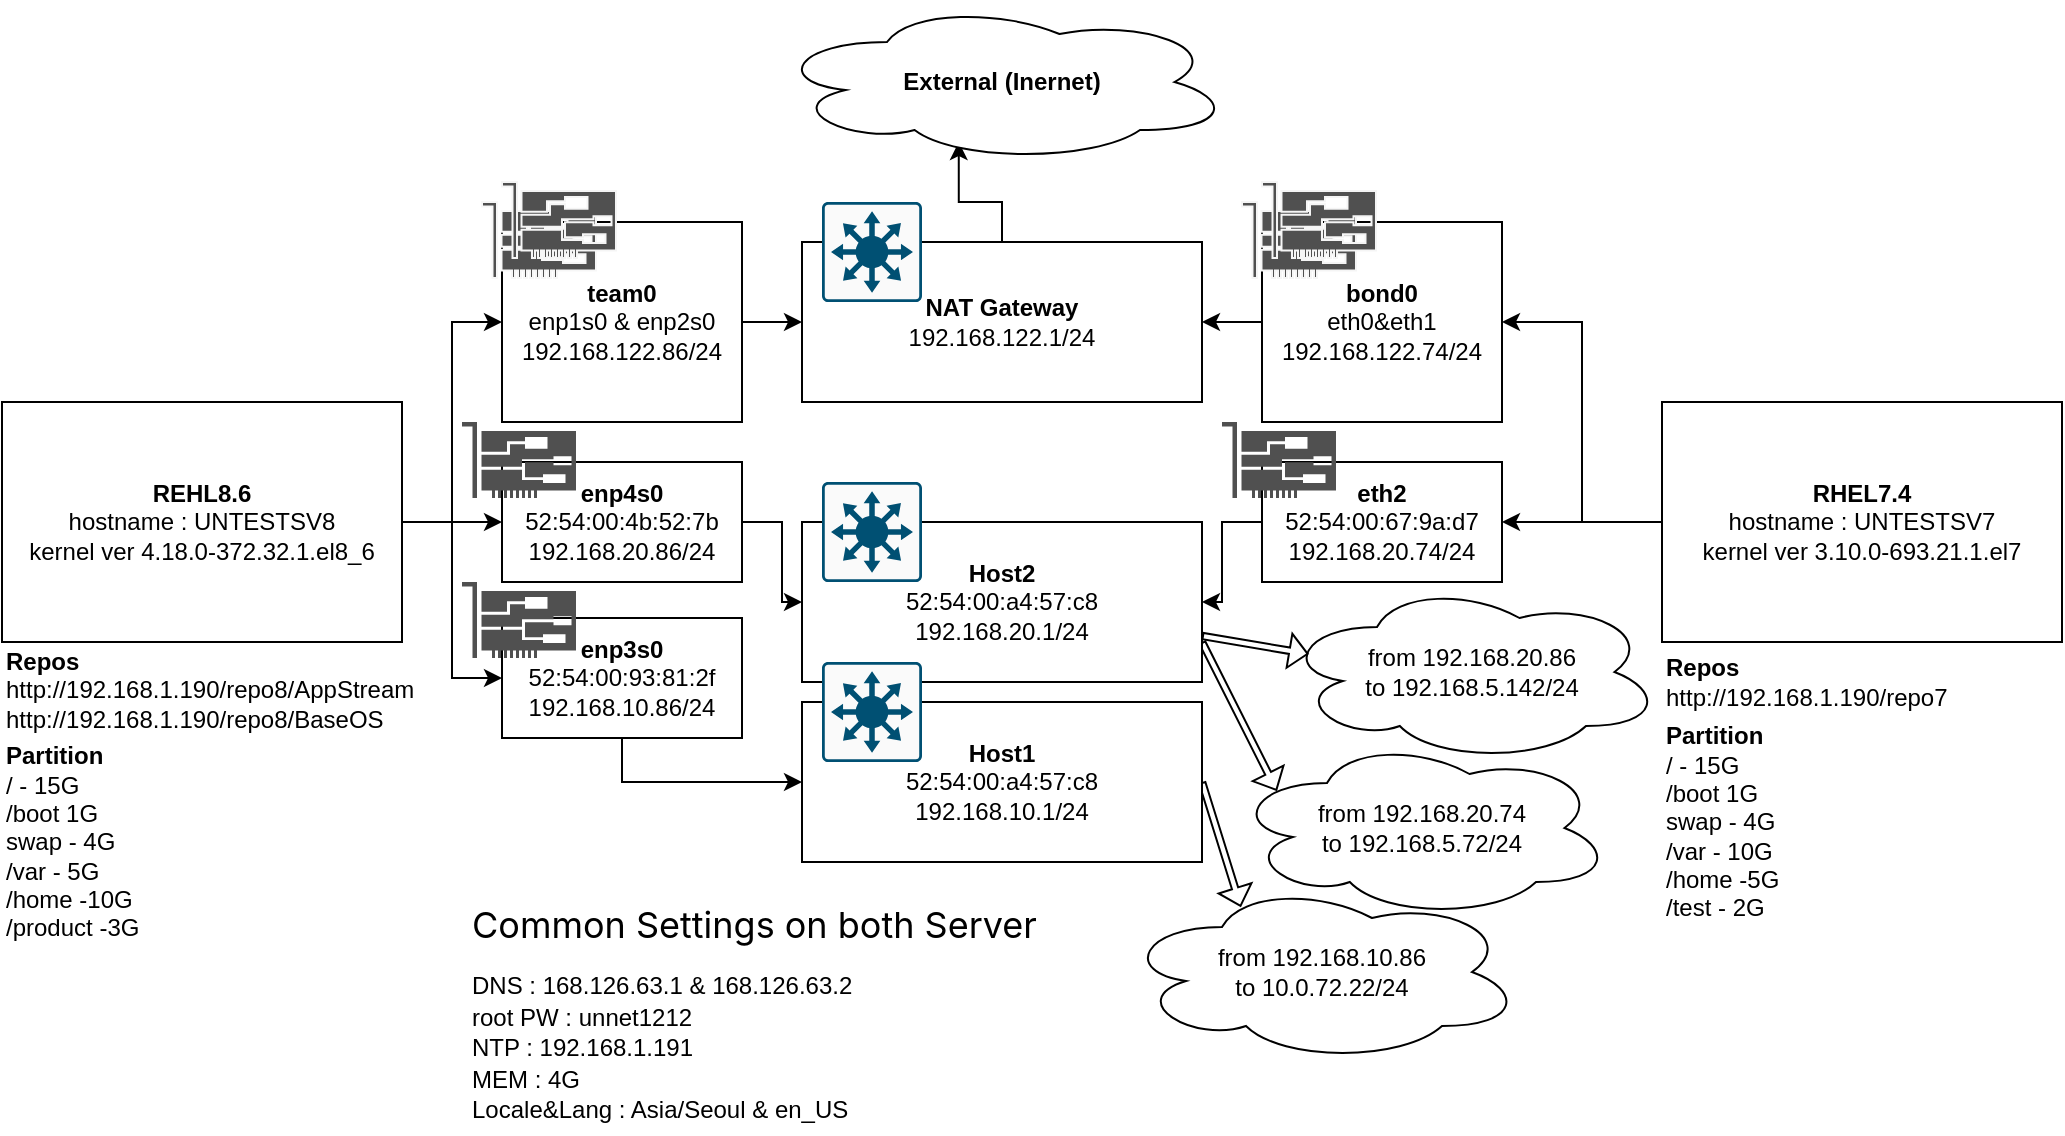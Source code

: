 <mxfile version="20.6.0" type="github">
  <diagram id="3-aWnPjAAtXSHg9XjmKd" name="페이지-1">
    <mxGraphModel dx="1433" dy="922" grid="1" gridSize="10" guides="1" tooltips="1" connect="1" arrows="1" fold="1" page="1" pageScale="1" pageWidth="1169" pageHeight="827" math="0" shadow="0">
      <root>
        <mxCell id="0" />
        <mxCell id="1" parent="0" />
        <mxCell id="oyet4yBadCuPjKH_klJJ-17" style="edgeStyle=orthogonalEdgeStyle;rounded=0;orthogonalLoop=1;jettySize=auto;html=1;exitX=0.5;exitY=0;exitDx=0;exitDy=0;entryX=0.406;entryY=0.875;entryDx=0;entryDy=0;entryPerimeter=0;" parent="1" source="oyet4yBadCuPjKH_klJJ-1" target="oyet4yBadCuPjKH_klJJ-2" edge="1">
          <mxGeometry relative="1" as="geometry" />
        </mxCell>
        <mxCell id="oyet4yBadCuPjKH_klJJ-1" value="&lt;b&gt;NAT Gateway&lt;/b&gt;&lt;br&gt;192.168.122.1/24" style="rounded=0;whiteSpace=wrap;html=1;" parent="1" vertex="1">
          <mxGeometry x="480" y="120" width="200" height="80" as="geometry" />
        </mxCell>
        <mxCell id="oyet4yBadCuPjKH_klJJ-2" value="&lt;b&gt;External (Inernet)&lt;/b&gt;" style="ellipse;shape=cloud;whiteSpace=wrap;html=1;" parent="1" vertex="1">
          <mxGeometry x="465" width="230" height="80" as="geometry" />
        </mxCell>
        <mxCell id="oyet4yBadCuPjKH_klJJ-24" style="edgeStyle=orthogonalEdgeStyle;rounded=0;orthogonalLoop=1;jettySize=auto;html=1;entryX=0;entryY=0.5;entryDx=0;entryDy=0;" parent="1" source="oyet4yBadCuPjKH_klJJ-3" target="oyet4yBadCuPjKH_klJJ-18" edge="1">
          <mxGeometry relative="1" as="geometry" />
        </mxCell>
        <mxCell id="oyet4yBadCuPjKH_klJJ-25" style="edgeStyle=orthogonalEdgeStyle;rounded=0;orthogonalLoop=1;jettySize=auto;html=1;entryX=0;entryY=0.5;entryDx=0;entryDy=0;" parent="1" source="oyet4yBadCuPjKH_klJJ-3" target="oyet4yBadCuPjKH_klJJ-19" edge="1">
          <mxGeometry relative="1" as="geometry" />
        </mxCell>
        <mxCell id="oyet4yBadCuPjKH_klJJ-26" style="edgeStyle=orthogonalEdgeStyle;rounded=0;orthogonalLoop=1;jettySize=auto;html=1;entryX=0;entryY=0.5;entryDx=0;entryDy=0;" parent="1" source="oyet4yBadCuPjKH_klJJ-3" target="oyet4yBadCuPjKH_klJJ-20" edge="1">
          <mxGeometry relative="1" as="geometry" />
        </mxCell>
        <mxCell id="oyet4yBadCuPjKH_klJJ-32" style="edgeStyle=orthogonalEdgeStyle;rounded=0;orthogonalLoop=1;jettySize=auto;html=1;entryX=1;entryY=0.5;entryDx=0;entryDy=0;" parent="1" source="oyet4yBadCuPjKH_klJJ-4" target="oyet4yBadCuPjKH_klJJ-21" edge="1">
          <mxGeometry relative="1" as="geometry" />
        </mxCell>
        <mxCell id="oyet4yBadCuPjKH_klJJ-33" style="edgeStyle=orthogonalEdgeStyle;rounded=0;orthogonalLoop=1;jettySize=auto;html=1;" parent="1" source="oyet4yBadCuPjKH_klJJ-4" target="oyet4yBadCuPjKH_klJJ-22" edge="1">
          <mxGeometry relative="1" as="geometry" />
        </mxCell>
        <mxCell id="oyet4yBadCuPjKH_klJJ-30" style="edgeStyle=orthogonalEdgeStyle;rounded=0;orthogonalLoop=1;jettySize=auto;html=1;" parent="1" source="oyet4yBadCuPjKH_klJJ-18" target="oyet4yBadCuPjKH_klJJ-1" edge="1">
          <mxGeometry relative="1" as="geometry" />
        </mxCell>
        <mxCell id="oyet4yBadCuPjKH_klJJ-29" style="edgeStyle=orthogonalEdgeStyle;rounded=0;orthogonalLoop=1;jettySize=auto;html=1;exitX=0.5;exitY=1;exitDx=0;exitDy=0;entryX=0;entryY=0.5;entryDx=0;entryDy=0;" parent="1" source="oyet4yBadCuPjKH_klJJ-20" target="oyet4yBadCuPjKH_klJJ-7" edge="1">
          <mxGeometry relative="1" as="geometry" />
        </mxCell>
        <mxCell id="oyet4yBadCuPjKH_klJJ-31" style="edgeStyle=orthogonalEdgeStyle;rounded=0;orthogonalLoop=1;jettySize=auto;html=1;entryX=1;entryY=0.5;entryDx=0;entryDy=0;" parent="1" source="oyet4yBadCuPjKH_klJJ-21" target="oyet4yBadCuPjKH_klJJ-1" edge="1">
          <mxGeometry relative="1" as="geometry" />
        </mxCell>
        <mxCell id="oyet4yBadCuPjKH_klJJ-42" value="&lt;h1&gt;&lt;span style=&quot;font-family: -apple-system, BlinkMacSystemFont, &amp;quot;Apple SD Gothic Neo&amp;quot;, helvetica, noto, notojp, notokr, &amp;quot;Microsoft YaHei&amp;quot;, &amp;quot;Malgun Gothic&amp;quot;, &amp;quot;맑은 고딕&amp;quot;, Dotum, 돋움, sans-serif; font-size: 18px; font-weight: 400; background-color: rgb(255, 255, 255);&quot;&gt;Common Settings on both Server&lt;/span&gt;&lt;br&gt;&lt;/h1&gt;&lt;p style=&quot;line-height: 30%;&quot;&gt;DNS : 168.126.63.1 &amp;amp; 168.126.63.2&lt;/p&gt;&lt;p style=&quot;line-height: 30%;&quot;&gt;root PW : unnet1212&lt;/p&gt;&lt;p style=&quot;line-height: 30%;&quot;&gt;NTP : 192.168.1.191&lt;/p&gt;&lt;p style=&quot;line-height: 30%;&quot;&gt;MEM : 4G&lt;/p&gt;&lt;p style=&quot;line-height: 30%;&quot;&gt;Locale&amp;amp;Lang : Asia/Seoul &amp;amp; en_US&lt;/p&gt;" style="text;html=1;strokeColor=none;fillColor=none;spacing=5;spacingTop=-20;whiteSpace=wrap;overflow=hidden;rounded=0;" parent="1" vertex="1">
          <mxGeometry x="310" y="440" width="380" height="126" as="geometry" />
        </mxCell>
        <mxCell id="oyet4yBadCuPjKH_klJJ-52" value="" style="sketch=0;points=[[0.015,0.015,0],[0.985,0.015,0],[0.985,0.985,0],[0.015,0.985,0],[0.25,0,0],[0.5,0,0],[0.75,0,0],[1,0.25,0],[1,0.5,0],[1,0.75,0],[0.75,1,0],[0.5,1,0],[0.25,1,0],[0,0.75,0],[0,0.5,0],[0,0.25,0]];verticalLabelPosition=bottom;html=1;verticalAlign=top;aspect=fixed;align=center;pointerEvents=1;shape=mxgraph.cisco19.rect;prIcon=l3_switch;fillColor=#FAFAFA;strokeColor=#005073;" parent="1" vertex="1">
          <mxGeometry x="490" y="100" width="50" height="50" as="geometry" />
        </mxCell>
        <mxCell id="oyet4yBadCuPjKH_klJJ-27" style="edgeStyle=orthogonalEdgeStyle;rounded=0;orthogonalLoop=1;jettySize=auto;html=1;entryX=0;entryY=0.5;entryDx=0;entryDy=0;" parent="1" source="oyet4yBadCuPjKH_klJJ-19" target="oyet4yBadCuPjKH_klJJ-6" edge="1">
          <mxGeometry relative="1" as="geometry" />
        </mxCell>
        <mxCell id="oyet4yBadCuPjKH_klJJ-36" style="edgeStyle=orthogonalEdgeStyle;rounded=0;orthogonalLoop=1;jettySize=auto;html=1;entryX=1;entryY=0.5;entryDx=0;entryDy=0;" parent="1" source="oyet4yBadCuPjKH_klJJ-22" target="oyet4yBadCuPjKH_klJJ-6" edge="1">
          <mxGeometry relative="1" as="geometry" />
        </mxCell>
        <mxCell id="duNDENm5G7LJU51QfXqs-9" value="" style="group" vertex="1" connectable="0" parent="1">
          <mxGeometry x="80" y="180" width="200" height="290" as="geometry" />
        </mxCell>
        <mxCell id="oyet4yBadCuPjKH_klJJ-3" value="&lt;b&gt;REHL8.6&lt;/b&gt;&lt;br&gt;hostname : UNTESTSV8&lt;br&gt;kernel ver&amp;nbsp;4.18.0-372.32.1.el8_6" style="rounded=0;whiteSpace=wrap;html=1;" parent="duNDENm5G7LJU51QfXqs-9" vertex="1">
          <mxGeometry y="20" width="200" height="120" as="geometry" />
        </mxCell>
        <mxCell id="oyet4yBadCuPjKH_klJJ-43" value="" style="shape=image;html=1;verticalAlign=top;verticalLabelPosition=bottom;labelBackgroundColor=#ffffff;imageAspect=0;aspect=fixed;image=https://cdn1.iconfinder.com/data/icons/Futurosoft%20Icons%200.5.2/128x128/apps/redhat.png" parent="duNDENm5G7LJU51QfXqs-9" vertex="1">
          <mxGeometry x="10" width="60" height="60" as="geometry" />
        </mxCell>
        <mxCell id="duNDENm5G7LJU51QfXqs-7" value="" style="group" vertex="1" connectable="0" parent="duNDENm5G7LJU51QfXqs-9">
          <mxGeometry y="148" width="200" height="142" as="geometry" />
        </mxCell>
        <mxCell id="oyet4yBadCuPjKH_klJJ-55" value="&lt;b&gt;Repos&lt;/b&gt;&lt;br&gt;http://192.168.1.190/repo8/AppStream&lt;br&gt;http://192.168.1.190/repo8/BaseOS" style="text;html=1;strokeColor=none;fillColor=none;align=left;verticalAlign=middle;whiteSpace=wrap;rounded=0;" parent="duNDENm5G7LJU51QfXqs-7" vertex="1">
          <mxGeometry width="200" height="32" as="geometry" />
        </mxCell>
        <mxCell id="oyet4yBadCuPjKH_klJJ-58" value="&lt;b&gt;Partition&lt;/b&gt;&lt;br&gt;/ - 15G&lt;br&gt;/boot 1G&lt;br&gt;swap - 4G&lt;br&gt;/var - 5G&lt;br&gt;/home -10G&lt;br&gt;/product -3G" style="text;html=1;strokeColor=none;fillColor=none;align=left;verticalAlign=middle;whiteSpace=wrap;rounded=0;" parent="duNDENm5G7LJU51QfXqs-7" vertex="1">
          <mxGeometry y="42" width="200" height="100" as="geometry" />
        </mxCell>
        <mxCell id="duNDENm5G7LJU51QfXqs-10" value="" style="group" vertex="1" connectable="0" parent="1">
          <mxGeometry x="910" y="180" width="200" height="280" as="geometry" />
        </mxCell>
        <mxCell id="oyet4yBadCuPjKH_klJJ-4" value="&lt;b&gt;RHEL7.4&lt;/b&gt;&lt;br&gt;hostname : UNTESTSV7&lt;br&gt;kernel ver&amp;nbsp;3.10.0-693.21.1.el7" style="rounded=0;whiteSpace=wrap;html=1;" parent="duNDENm5G7LJU51QfXqs-10" vertex="1">
          <mxGeometry y="20" width="200" height="120" as="geometry" />
        </mxCell>
        <mxCell id="oyet4yBadCuPjKH_klJJ-44" value="" style="shape=image;html=1;verticalAlign=top;verticalLabelPosition=bottom;labelBackgroundColor=#ffffff;imageAspect=0;aspect=fixed;image=https://cdn1.iconfinder.com/data/icons/Futurosoft%20Icons%200.5.2/128x128/apps/redhat.png" parent="duNDENm5G7LJU51QfXqs-10" vertex="1">
          <mxGeometry x="20" width="60" height="60" as="geometry" />
        </mxCell>
        <mxCell id="duNDENm5G7LJU51QfXqs-8" value="" style="group" vertex="1" connectable="0" parent="duNDENm5G7LJU51QfXqs-10">
          <mxGeometry y="145" width="200" height="135" as="geometry" />
        </mxCell>
        <mxCell id="oyet4yBadCuPjKH_klJJ-56" value="&lt;b&gt;Repos&lt;/b&gt;&lt;br&gt;http://192.168.1.190/repo7" style="text;html=1;strokeColor=none;fillColor=none;align=left;verticalAlign=middle;whiteSpace=wrap;rounded=0;" parent="duNDENm5G7LJU51QfXqs-8" vertex="1">
          <mxGeometry width="200" height="30" as="geometry" />
        </mxCell>
        <mxCell id="oyet4yBadCuPjKH_klJJ-59" value="&lt;b&gt;Partition&lt;/b&gt;&lt;br&gt;/ - 15G&lt;br&gt;/boot 1G&lt;br&gt;swap - 4G&lt;br&gt;/var - 10G&lt;br&gt;/home -5G&lt;br&gt;/test - 2G" style="text;html=1;strokeColor=none;fillColor=none;align=left;verticalAlign=middle;whiteSpace=wrap;rounded=0;" parent="duNDENm5G7LJU51QfXqs-8" vertex="1">
          <mxGeometry y="35" width="200" height="100" as="geometry" />
        </mxCell>
        <mxCell id="duNDENm5G7LJU51QfXqs-15" value="" style="group" vertex="1" connectable="0" parent="1">
          <mxGeometry x="310" y="90" width="140" height="278" as="geometry" />
        </mxCell>
        <mxCell id="duNDENm5G7LJU51QfXqs-6" value="" style="group" vertex="1" connectable="0" parent="duNDENm5G7LJU51QfXqs-15">
          <mxGeometry y="200" width="140" height="78" as="geometry" />
        </mxCell>
        <mxCell id="oyet4yBadCuPjKH_klJJ-20" value="&lt;b&gt;enp3s0&lt;/b&gt;&lt;br&gt;52:54:00:93:81:2f&lt;br&gt;192.168.10.86/24" style="rounded=0;whiteSpace=wrap;html=1;" parent="duNDENm5G7LJU51QfXqs-6" vertex="1">
          <mxGeometry x="20" y="18" width="120" height="60" as="geometry" />
        </mxCell>
        <mxCell id="oyet4yBadCuPjKH_klJJ-47" value="" style="sketch=0;pointerEvents=1;shadow=0;dashed=0;html=1;strokeColor=none;fillColor=#505050;labelPosition=center;verticalLabelPosition=bottom;verticalAlign=top;outlineConnect=0;align=center;shape=mxgraph.office.devices.nic;" parent="duNDENm5G7LJU51QfXqs-6" vertex="1">
          <mxGeometry width="57" height="38" as="geometry" />
        </mxCell>
        <mxCell id="duNDENm5G7LJU51QfXqs-11" value="" style="group" vertex="1" connectable="0" parent="duNDENm5G7LJU51QfXqs-15">
          <mxGeometry x="10" width="130" height="120" as="geometry" />
        </mxCell>
        <mxCell id="oyet4yBadCuPjKH_klJJ-18" value="&lt;b&gt;team0&lt;br&gt;&lt;/b&gt;enp1s0 &amp;amp; enp2s0&lt;br&gt;192.168.122.86/24&lt;br&gt;" style="rounded=0;whiteSpace=wrap;html=1;" parent="duNDENm5G7LJU51QfXqs-11" vertex="1">
          <mxGeometry x="10" y="20" width="120" height="100" as="geometry" />
        </mxCell>
        <mxCell id="oyet4yBadCuPjKH_klJJ-45" value="" style="sketch=0;pointerEvents=1;shadow=0;dashed=0;html=1;strokeColor=#F7F7F7;fillColor=#505050;labelPosition=center;verticalLabelPosition=bottom;verticalAlign=top;outlineConnect=0;align=center;shape=mxgraph.office.devices.nic;" parent="duNDENm5G7LJU51QfXqs-11" vertex="1">
          <mxGeometry y="10" width="57" height="38" as="geometry" />
        </mxCell>
        <mxCell id="oyet4yBadCuPjKH_klJJ-50" value="" style="sketch=0;pointerEvents=1;shadow=0;dashed=0;html=1;strokeColor=#F5F5F5;fillColor=#505050;labelPosition=center;verticalLabelPosition=bottom;verticalAlign=top;outlineConnect=0;align=center;shape=mxgraph.office.devices.nic;" parent="duNDENm5G7LJU51QfXqs-11" vertex="1">
          <mxGeometry x="10" width="57" height="38" as="geometry" />
        </mxCell>
        <mxCell id="duNDENm5G7LJU51QfXqs-13" value="" style="group" vertex="1" connectable="0" parent="duNDENm5G7LJU51QfXqs-15">
          <mxGeometry y="120" width="140" height="80" as="geometry" />
        </mxCell>
        <mxCell id="oyet4yBadCuPjKH_klJJ-19" value="&lt;b&gt;enp4s0&lt;/b&gt;&lt;br&gt;52:54:00:4b:52:7b&lt;br&gt;192.168.20.86/24" style="rounded=0;whiteSpace=wrap;html=1;" parent="duNDENm5G7LJU51QfXqs-13" vertex="1">
          <mxGeometry x="20" y="20" width="120" height="60" as="geometry" />
        </mxCell>
        <mxCell id="oyet4yBadCuPjKH_klJJ-46" value="" style="sketch=0;pointerEvents=1;shadow=0;dashed=0;html=1;strokeColor=none;fillColor=#505050;labelPosition=center;verticalLabelPosition=bottom;verticalAlign=top;outlineConnect=0;align=center;shape=mxgraph.office.devices.nic;" parent="duNDENm5G7LJU51QfXqs-13" vertex="1">
          <mxGeometry width="57" height="38" as="geometry" />
        </mxCell>
        <mxCell id="duNDENm5G7LJU51QfXqs-16" value="" style="group" vertex="1" connectable="0" parent="1">
          <mxGeometry x="690" y="90" width="140" height="200" as="geometry" />
        </mxCell>
        <mxCell id="duNDENm5G7LJU51QfXqs-12" value="" style="group" vertex="1" connectable="0" parent="duNDENm5G7LJU51QfXqs-16">
          <mxGeometry x="10" width="130" height="120" as="geometry" />
        </mxCell>
        <mxCell id="oyet4yBadCuPjKH_klJJ-21" value="&lt;b&gt;bond0&lt;/b&gt;&lt;br&gt;eth0&amp;amp;eth1&lt;br&gt;192.168.122.74/24&lt;br&gt;" style="rounded=0;whiteSpace=wrap;html=1;" parent="duNDENm5G7LJU51QfXqs-12" vertex="1">
          <mxGeometry x="10" y="20" width="120" height="100" as="geometry" />
        </mxCell>
        <mxCell id="oyet4yBadCuPjKH_klJJ-48" value="" style="sketch=0;pointerEvents=1;shadow=0;dashed=0;html=1;strokeColor=#F5F5F5;fillColor=#505050;labelPosition=center;verticalLabelPosition=bottom;verticalAlign=top;outlineConnect=0;align=center;shape=mxgraph.office.devices.nic;" parent="duNDENm5G7LJU51QfXqs-12" vertex="1">
          <mxGeometry y="10" width="57" height="38" as="geometry" />
        </mxCell>
        <mxCell id="oyet4yBadCuPjKH_klJJ-49" value="" style="sketch=0;pointerEvents=1;shadow=0;dashed=0;html=1;strokeColor=#F5F5F5;fillColor=#505050;labelPosition=center;verticalLabelPosition=bottom;verticalAlign=top;outlineConnect=0;align=center;shape=mxgraph.office.devices.nic;" parent="duNDENm5G7LJU51QfXqs-12" vertex="1">
          <mxGeometry x="10" width="57" height="38" as="geometry" />
        </mxCell>
        <mxCell id="duNDENm5G7LJU51QfXqs-14" value="" style="group" vertex="1" connectable="0" parent="duNDENm5G7LJU51QfXqs-16">
          <mxGeometry y="120" width="140" height="80" as="geometry" />
        </mxCell>
        <mxCell id="oyet4yBadCuPjKH_klJJ-22" value="&lt;b&gt;eth2&lt;/b&gt;&lt;br&gt;52:54:00:67:9a:d7&lt;br&gt;192.168.20.74/24" style="rounded=0;whiteSpace=wrap;html=1;" parent="duNDENm5G7LJU51QfXqs-14" vertex="1">
          <mxGeometry x="20" y="20" width="120" height="60" as="geometry" />
        </mxCell>
        <mxCell id="oyet4yBadCuPjKH_klJJ-51" value="" style="sketch=0;pointerEvents=1;shadow=0;dashed=0;html=1;strokeColor=none;fillColor=#505050;labelPosition=center;verticalLabelPosition=bottom;verticalAlign=top;outlineConnect=0;align=center;shape=mxgraph.office.devices.nic;" parent="duNDENm5G7LJU51QfXqs-14" vertex="1">
          <mxGeometry width="57" height="38" as="geometry" />
        </mxCell>
        <mxCell id="oyet4yBadCuPjKH_klJJ-34" value="from 192.168.20.86&lt;br&gt;to 192.168.5.142/24" style="ellipse;shape=cloud;whiteSpace=wrap;html=1;" parent="1" vertex="1">
          <mxGeometry x="720" y="290" width="190" height="90" as="geometry" />
        </mxCell>
        <mxCell id="oyet4yBadCuPjKH_klJJ-35" value="from 192.168.20.74&lt;br&gt;to 192.168.5.72/24" style="ellipse;shape=cloud;whiteSpace=wrap;html=1;" parent="1" vertex="1">
          <mxGeometry x="695" y="368" width="190" height="90" as="geometry" />
        </mxCell>
        <mxCell id="oyet4yBadCuPjKH_klJJ-38" value="" style="shape=flexArrow;endArrow=classic;html=1;rounded=0;entryX=0.07;entryY=0.4;entryDx=0;entryDy=0;entryPerimeter=0;endWidth=13;endSize=2.732;width=3.2;" parent="1" source="oyet4yBadCuPjKH_klJJ-6" target="oyet4yBadCuPjKH_klJJ-34" edge="1">
          <mxGeometry width="50" height="50" relative="1" as="geometry">
            <mxPoint x="750" y="375" as="sourcePoint" />
            <mxPoint x="800" y="325" as="targetPoint" />
          </mxGeometry>
        </mxCell>
        <mxCell id="oyet4yBadCuPjKH_klJJ-40" value="from 192.168.10.86&lt;br&gt;to 10.0.72.22/24" style="ellipse;shape=cloud;whiteSpace=wrap;html=1;" parent="1" vertex="1">
          <mxGeometry x="640" y="440" width="200" height="90" as="geometry" />
        </mxCell>
        <mxCell id="oyet4yBadCuPjKH_klJJ-41" value="" style="shape=flexArrow;endArrow=classic;html=1;rounded=0;endWidth=13;endSize=2.732;width=3.2;exitX=1;exitY=0.5;exitDx=0;exitDy=0;entryX=0.297;entryY=0.138;entryDx=0;entryDy=0;entryPerimeter=0;" parent="1" source="oyet4yBadCuPjKH_klJJ-7" target="oyet4yBadCuPjKH_klJJ-40" edge="1">
          <mxGeometry width="50" height="50" relative="1" as="geometry">
            <mxPoint x="680.0" y="430" as="sourcePoint" />
            <mxPoint x="814.16" y="553.44" as="targetPoint" />
          </mxGeometry>
        </mxCell>
        <mxCell id="oyet4yBadCuPjKH_klJJ-39" value="" style="shape=flexArrow;endArrow=classic;html=1;rounded=0;entryX=0.118;entryY=0.293;entryDx=0;entryDy=0;entryPerimeter=0;endWidth=13;endSize=2.732;width=3.2;exitX=1;exitY=0.75;exitDx=0;exitDy=0;" parent="1" source="oyet4yBadCuPjKH_klJJ-6" target="oyet4yBadCuPjKH_klJJ-35" edge="1">
          <mxGeometry width="50" height="50" relative="1" as="geometry">
            <mxPoint x="680" y="337.807" as="sourcePoint" />
            <mxPoint x="818.4" y="362.19" as="targetPoint" />
          </mxGeometry>
        </mxCell>
        <mxCell id="duNDENm5G7LJU51QfXqs-17" value="" style="group" vertex="1" connectable="0" parent="1">
          <mxGeometry x="480" y="240" width="200" height="100" as="geometry" />
        </mxCell>
        <mxCell id="oyet4yBadCuPjKH_klJJ-6" value="&lt;b&gt;Host2&lt;/b&gt;&lt;br&gt;52:54:00:a4:57:c8&lt;br&gt;192.168.20.1/24" style="rounded=0;whiteSpace=wrap;html=1;" parent="duNDENm5G7LJU51QfXqs-17" vertex="1">
          <mxGeometry y="20" width="200" height="80" as="geometry" />
        </mxCell>
        <mxCell id="oyet4yBadCuPjKH_klJJ-53" value="" style="sketch=0;points=[[0.015,0.015,0],[0.985,0.015,0],[0.985,0.985,0],[0.015,0.985,0],[0.25,0,0],[0.5,0,0],[0.75,0,0],[1,0.25,0],[1,0.5,0],[1,0.75,0],[0.75,1,0],[0.5,1,0],[0.25,1,0],[0,0.75,0],[0,0.5,0],[0,0.25,0]];verticalLabelPosition=bottom;html=1;verticalAlign=top;aspect=fixed;align=center;pointerEvents=1;shape=mxgraph.cisco19.rect;prIcon=l3_switch;fillColor=#FAFAFA;strokeColor=#005073;" parent="duNDENm5G7LJU51QfXqs-17" vertex="1">
          <mxGeometry x="10" width="50" height="50" as="geometry" />
        </mxCell>
        <mxCell id="duNDENm5G7LJU51QfXqs-18" value="" style="group" vertex="1" connectable="0" parent="1">
          <mxGeometry x="480" y="330" width="200" height="100" as="geometry" />
        </mxCell>
        <mxCell id="oyet4yBadCuPjKH_klJJ-7" value="&lt;b&gt;Host1&lt;/b&gt;&lt;br&gt;52:54:00:a4:57:c8&lt;br&gt;192.168.10.1/24" style="rounded=0;whiteSpace=wrap;html=1;" parent="duNDENm5G7LJU51QfXqs-18" vertex="1">
          <mxGeometry y="20" width="200" height="80" as="geometry" />
        </mxCell>
        <mxCell id="oyet4yBadCuPjKH_klJJ-54" value="" style="sketch=0;points=[[0.015,0.015,0],[0.985,0.015,0],[0.985,0.985,0],[0.015,0.985,0],[0.25,0,0],[0.5,0,0],[0.75,0,0],[1,0.25,0],[1,0.5,0],[1,0.75,0],[0.75,1,0],[0.5,1,0],[0.25,1,0],[0,0.75,0],[0,0.5,0],[0,0.25,0]];verticalLabelPosition=bottom;html=1;verticalAlign=top;aspect=fixed;align=center;pointerEvents=1;shape=mxgraph.cisco19.rect;prIcon=l3_switch;fillColor=#FAFAFA;strokeColor=#005073;" parent="duNDENm5G7LJU51QfXqs-18" vertex="1">
          <mxGeometry x="10" width="50" height="50" as="geometry" />
        </mxCell>
      </root>
    </mxGraphModel>
  </diagram>
</mxfile>
